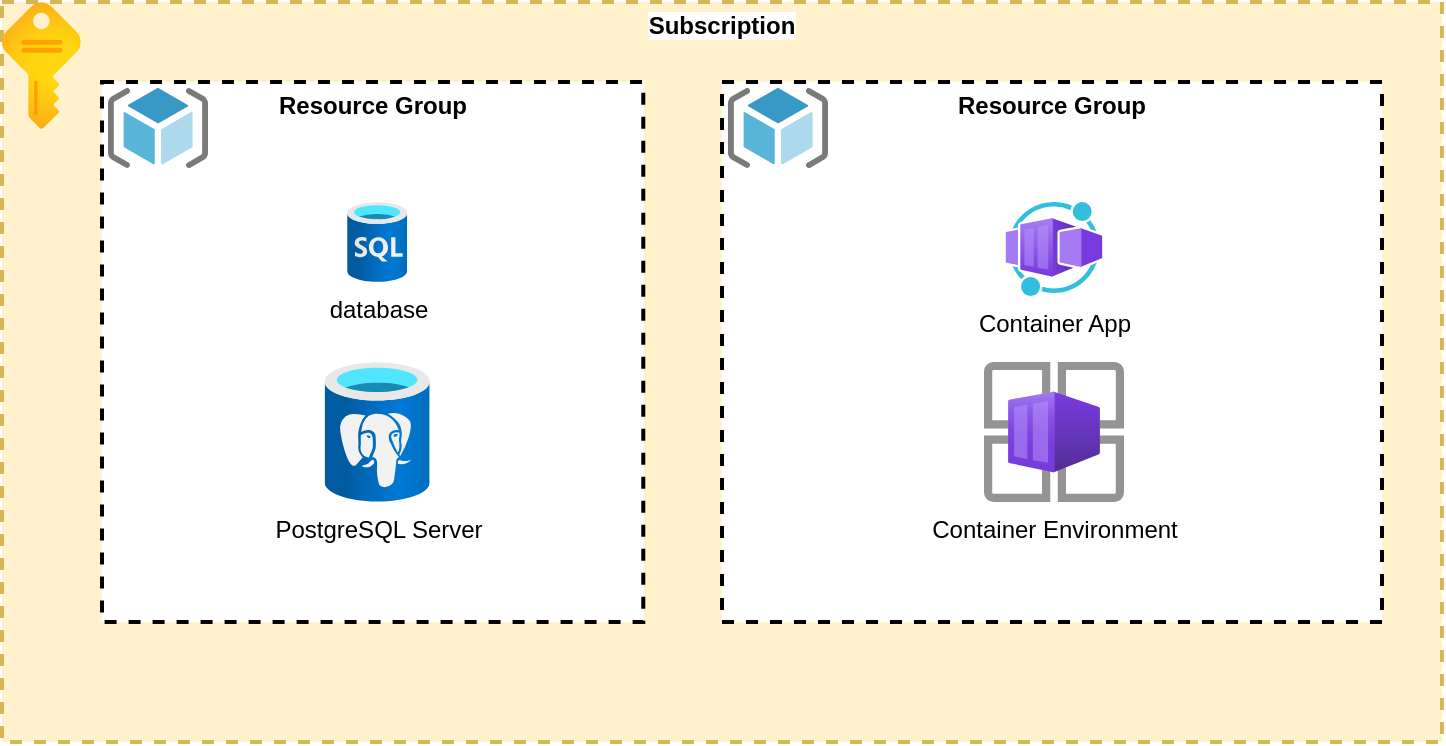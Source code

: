 <mxfile version="20.8.5" type="device"><diagram id="lP6kUkbnuCLuj8rxc4bE" name="Page-1"><mxGraphModel dx="1434" dy="822" grid="1" gridSize="10" guides="1" tooltips="1" connect="1" arrows="1" fold="1" page="1" pageScale="1" pageWidth="850" pageHeight="1100" math="0" shadow="0"><root><mxCell id="0"/><mxCell id="1" parent="0"/><mxCell id="KOpX81_iWJm6GMBUcepZ-5" value="&lt;b&gt;Subscription&lt;/b&gt;" style="fontStyle=0;verticalAlign=top;align=center;spacingTop=-2;fillColor=#fff2cc;rounded=0;whiteSpace=wrap;html=1;strokeColor=#d6b656;strokeWidth=2;dashed=1;container=1;collapsible=0;expand=0;recursiveResize=0;labelBackgroundColor=default;" parent="1" vertex="1"><mxGeometry x="40" y="60" width="720" height="370" as="geometry"/></mxCell><mxCell id="KOpX81_iWJm6GMBUcepZ-3" value="" style="aspect=fixed;html=1;points=[];align=center;image;fontSize=12;image=img/lib/azure2/general/Subscriptions.svg;" parent="KOpX81_iWJm6GMBUcepZ-5" vertex="1"><mxGeometry width="39.35" height="63.5" as="geometry"/></mxCell><mxCell id="vYFwn538tqTt7vSuz1gX-1" value="&lt;b&gt;Resource Group&lt;/b&gt;" style="fontStyle=0;verticalAlign=top;align=center;spacingTop=-2;rounded=0;whiteSpace=wrap;html=1;strokeWidth=2;dashed=1;container=1;collapsible=0;expand=0;recursiveResize=0;" parent="KOpX81_iWJm6GMBUcepZ-5" vertex="1"><mxGeometry x="360" y="40" width="330" height="270" as="geometry"/></mxCell><mxCell id="vYFwn538tqTt7vSuz1gX-2" value="" style="sketch=0;aspect=fixed;html=1;points=[];align=center;image;fontSize=12;image=img/lib/mscae/ResourceGroup.svg;" parent="vYFwn538tqTt7vSuz1gX-1" vertex="1"><mxGeometry x="3" y="3" width="50" height="40" as="geometry"/></mxCell><mxCell id="aFgp7uy5heJAjMFOgH2U-7" value="Container Environment" style="aspect=fixed;html=1;points=[];align=center;image;fontSize=12;image=img/lib/azure2/other/Container_App_Environments.svg;labelBackgroundColor=default;labelBorderColor=none;fontColor=none;fillColor=default;" vertex="1" parent="vYFwn538tqTt7vSuz1gX-1"><mxGeometry x="131" y="140" width="70" height="70" as="geometry"/></mxCell><mxCell id="aFgp7uy5heJAjMFOgH2U-8" value="Container App" style="aspect=fixed;html=1;points=[];align=center;image;fontSize=12;image=img/lib/azure2/other/Worker_Container_App.svg;labelBackgroundColor=default;labelBorderColor=none;fontColor=none;fillColor=default;" vertex="1" parent="vYFwn538tqTt7vSuz1gX-1"><mxGeometry x="141.78" y="60" width="48.43" height="47" as="geometry"/></mxCell><mxCell id="R7GCB2U8yP_1CaNiQ7Ag-1" value="&lt;b&gt;Resource Group&lt;/b&gt;" style="fontStyle=0;verticalAlign=top;align=center;spacingTop=-2;rounded=0;whiteSpace=wrap;html=1;strokeWidth=2;dashed=1;container=1;collapsible=0;expand=0;recursiveResize=0;" parent="KOpX81_iWJm6GMBUcepZ-5" vertex="1"><mxGeometry x="50" y="40" width="270.65" height="270" as="geometry"/></mxCell><mxCell id="R7GCB2U8yP_1CaNiQ7Ag-2" value="" style="sketch=0;aspect=fixed;html=1;points=[];align=center;image;fontSize=12;image=img/lib/mscae/ResourceGroup.svg;" parent="R7GCB2U8yP_1CaNiQ7Ag-1" vertex="1"><mxGeometry x="3" y="3" width="50" height="40" as="geometry"/></mxCell><mxCell id="R7GCB2U8yP_1CaNiQ7Ag-10" value="database" style="aspect=fixed;html=1;points=[];align=center;image;fontSize=12;image=img/lib/azure2/databases/SQL_Database.svg;labelBackgroundColor=none;fontColor=#000000;" parent="R7GCB2U8yP_1CaNiQ7Ag-1" vertex="1"><mxGeometry x="122.58" y="60" width="30" height="40" as="geometry"/></mxCell><mxCell id="aFgp7uy5heJAjMFOgH2U-1" value="PostgreSQL Server" style="aspect=fixed;html=1;points=[];align=center;image;fontSize=12;image=img/lib/azure2/databases/Azure_Database_PostgreSQL_Server.svg;imageBackground=none;fontColor=default;labelBackgroundColor=none;" vertex="1" parent="R7GCB2U8yP_1CaNiQ7Ag-1"><mxGeometry x="111.33" y="140" width="52.5" height="70" as="geometry"/></mxCell></root></mxGraphModel></diagram></mxfile>